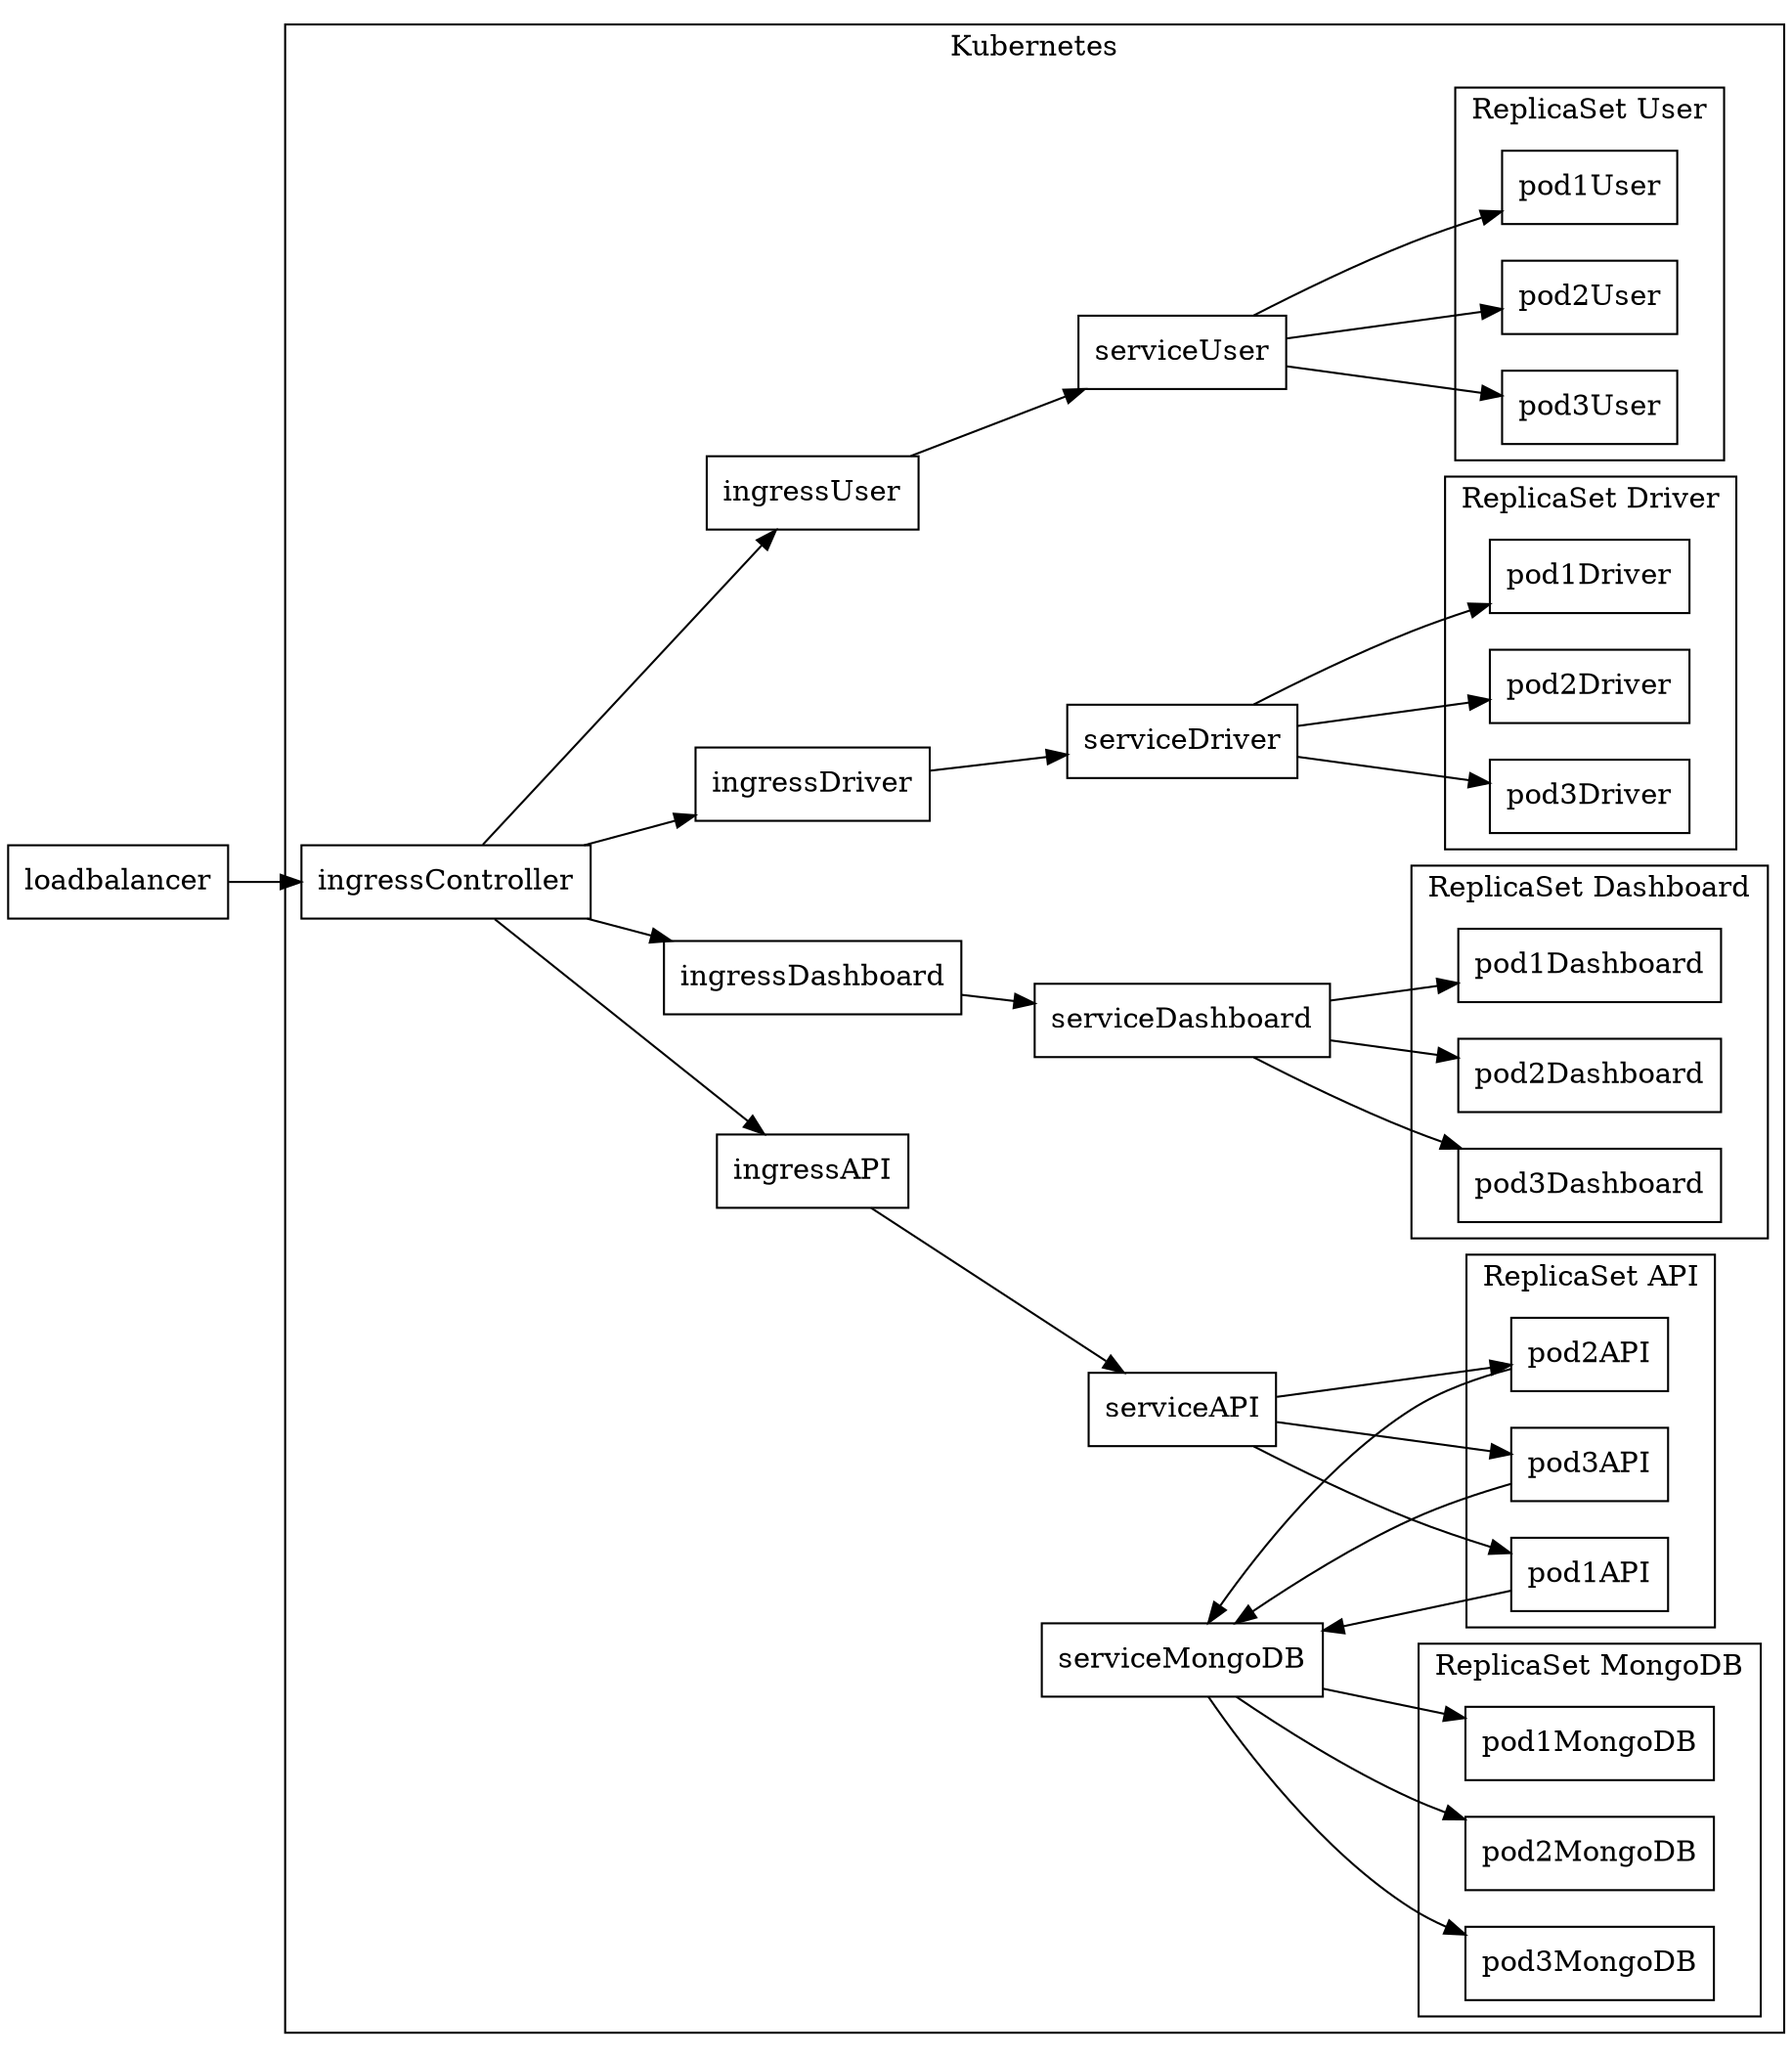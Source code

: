 digraph G {
    newrank=true;
    rankdir="LR";
    node [shape=box];
    subgraph cluster_kube {
        label = "Kubernetes";
        ingressController -> ingressAPI -> serviceAPI -> {pod1API, pod2API, pod3API} -> serviceMongoDB;
        subgraph cluster_podAPI {
            label = "ReplicaSet API";
            {pod1API, pod2API, pod3API};
        }
        ingressController -> ingressDashboard -> serviceDashboard -> {pod1Dashboard, pod2Dashboard, pod3Dashboard};
        subgraph cluster_podDashboard {
            label = "ReplicaSet Dashboard";
            {pod1Dashboard, pod2Dashboard, pod3Dashboard};
        }
        ingressController -> ingressDriver -> serviceDriver -> {pod1Driver, pod2Driver, pod3Driver};
        subgraph cluster_podDriver {
            label = "ReplicaSet Driver";
            {pod1Driver, pod2Driver, pod3Driver};
        }
        ingressController -> ingressUser -> serviceUser -> {pod1User, pod2User, pod3User};
        subgraph cluster_podUser {
            label = "ReplicaSet User";
            {pod1User, pod2User, pod3User};
        }
        serviceMongoDB -> {pod1MongoDB, pod2MongoDB, pod3MongoDB};
        subgraph cluster_podMongoDB {
            label = "ReplicaSet MongoDB";
            {pod1MongoDB, pod2MongoDB, pod3MongoDB};
        }
        {
            rank=same;
            {pod1API, pod2API, pod3API};
            {pod1Dashboard, pod2Dashboard, pod3Dashboard};
            {pod1Driver, pod2Driver, pod3Driver};
            {pod1User, pod2User, pod3User};
            {pod1MongoDB, pod2MongoDB, pod3MongoDB};
        }
        {
            rank=same;
            ingressAPI;
            ingressDashboard;
            ingressDriver;
            ingressUser;
        }
        {
            rank=same;
            serviceAPI;
            serviceDashboard;
            serviceDriver;
            serviceUser;
            serviceMongoDB;
        }
    }
    loadbalancer -> ingressController;

}
